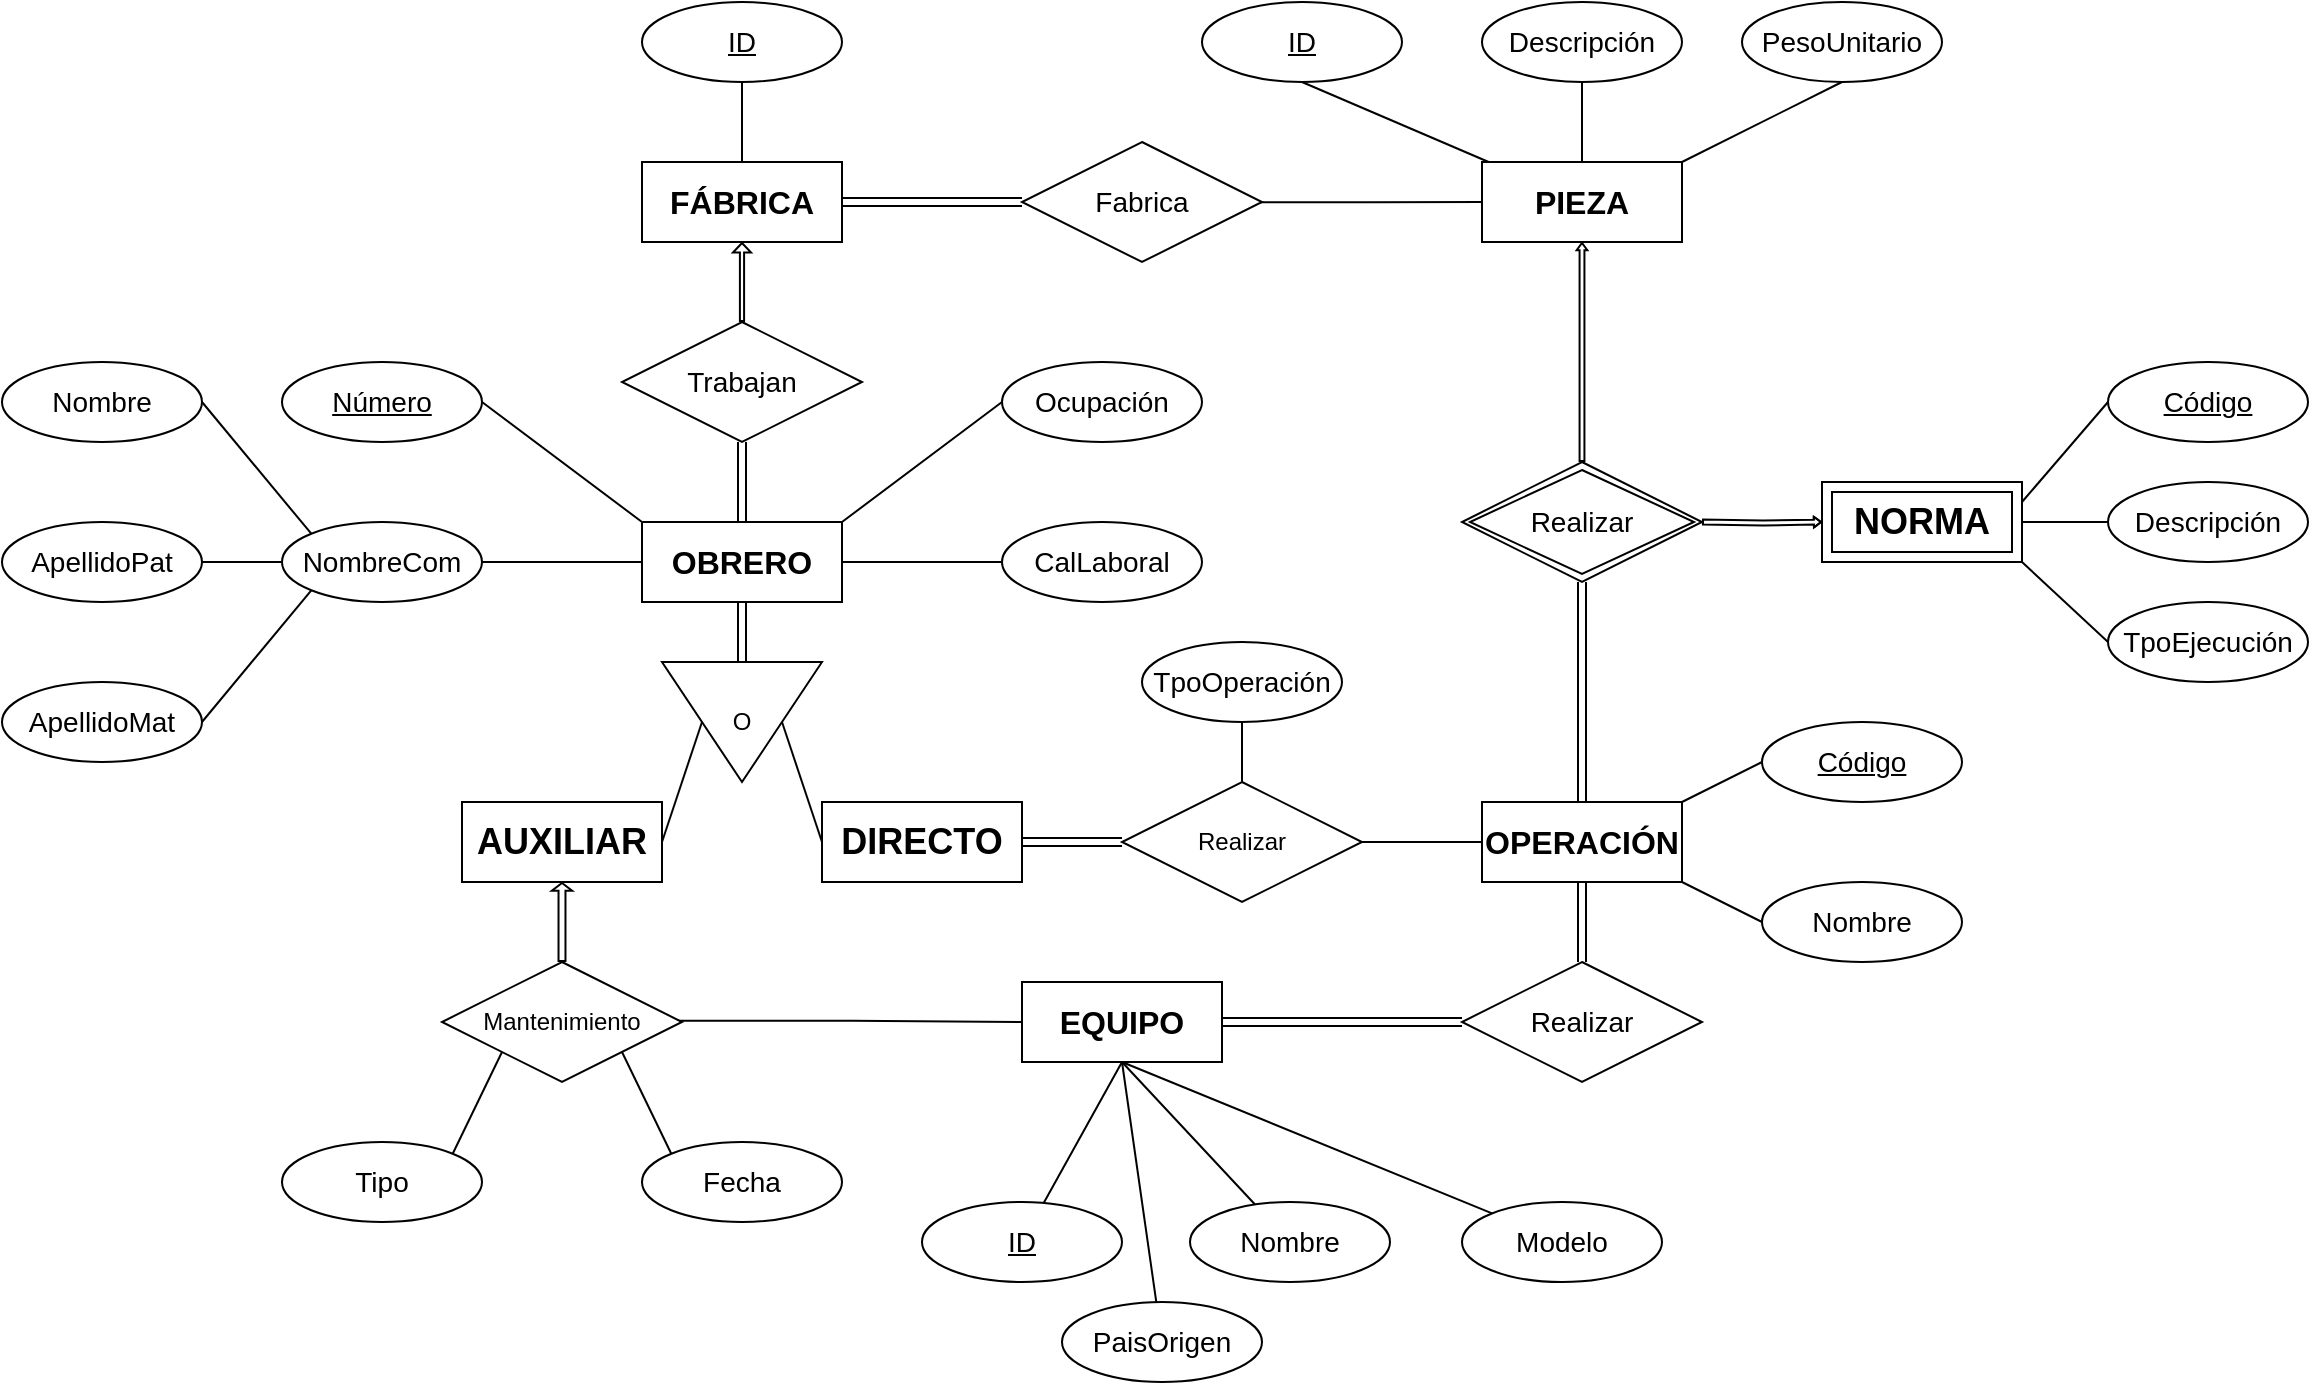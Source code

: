 <mxfile version="21.7.5" type="device">
  <diagram name="Página-1" id="gucw9Jnhs7fBbaw_C_Ma">
    <mxGraphModel dx="2307" dy="877" grid="1" gridSize="10" guides="1" tooltips="1" connect="1" arrows="1" fold="1" page="1" pageScale="1" pageWidth="827" pageHeight="1169" math="0" shadow="0">
      <root>
        <mxCell id="0" />
        <mxCell id="1" parent="0" />
        <mxCell id="MYoppmVudwnrYXey0cyg-1" style="edgeStyle=orthogonalEdgeStyle;rounded=0;orthogonalLoop=1;jettySize=auto;html=1;entryX=0.5;entryY=1;entryDx=0;entryDy=0;endArrow=none;endFill=0;" edge="1" parent="1" source="MYoppmVudwnrYXey0cyg-3" target="MYoppmVudwnrYXey0cyg-6">
          <mxGeometry relative="1" as="geometry" />
        </mxCell>
        <mxCell id="MYoppmVudwnrYXey0cyg-2" style="edgeStyle=orthogonalEdgeStyle;rounded=0;orthogonalLoop=1;jettySize=auto;html=1;exitX=1;exitY=0.5;exitDx=0;exitDy=0;endArrow=none;endFill=0;shape=link;" edge="1" parent="1" source="MYoppmVudwnrYXey0cyg-3" target="MYoppmVudwnrYXey0cyg-5">
          <mxGeometry relative="1" as="geometry" />
        </mxCell>
        <mxCell id="MYoppmVudwnrYXey0cyg-3" value="FÁBRICA" style="whiteSpace=wrap;html=1;align=center;fontStyle=1;fontSize=16;" vertex="1" parent="1">
          <mxGeometry x="40" y="160" width="100" height="40" as="geometry" />
        </mxCell>
        <mxCell id="MYoppmVudwnrYXey0cyg-4" style="edgeStyle=orthogonalEdgeStyle;rounded=0;orthogonalLoop=1;jettySize=auto;html=1;endArrow=none;endFill=0;exitX=0.959;exitY=0.502;exitDx=0;exitDy=0;exitPerimeter=0;" edge="1" parent="1" source="MYoppmVudwnrYXey0cyg-5" target="MYoppmVudwnrYXey0cyg-7">
          <mxGeometry relative="1" as="geometry">
            <mxPoint x="340" y="190" as="sourcePoint" />
          </mxGeometry>
        </mxCell>
        <mxCell id="MYoppmVudwnrYXey0cyg-5" value="Fabrica" style="shape=rhombus;perimeter=rhombusPerimeter;whiteSpace=wrap;html=1;align=center;fontSize=14;" vertex="1" parent="1">
          <mxGeometry x="230" y="150" width="120" height="60" as="geometry" />
        </mxCell>
        <mxCell id="MYoppmVudwnrYXey0cyg-6" value="ID" style="ellipse;whiteSpace=wrap;html=1;align=center;fontStyle=4;fontSize=14;" vertex="1" parent="1">
          <mxGeometry x="40" y="80" width="100" height="40" as="geometry" />
        </mxCell>
        <mxCell id="MYoppmVudwnrYXey0cyg-7" value="PIEZA" style="whiteSpace=wrap;html=1;align=center;fontStyle=1;fontSize=16;" vertex="1" parent="1">
          <mxGeometry x="460" y="160" width="100" height="40" as="geometry" />
        </mxCell>
        <mxCell id="MYoppmVudwnrYXey0cyg-8" style="rounded=0;orthogonalLoop=1;jettySize=auto;html=1;exitX=0.5;exitY=1;exitDx=0;exitDy=0;endArrow=none;endFill=0;" edge="1" parent="1" source="MYoppmVudwnrYXey0cyg-9" target="MYoppmVudwnrYXey0cyg-7">
          <mxGeometry relative="1" as="geometry" />
        </mxCell>
        <mxCell id="MYoppmVudwnrYXey0cyg-9" value="ID" style="ellipse;whiteSpace=wrap;html=1;align=center;fontStyle=4;fontSize=14;" vertex="1" parent="1">
          <mxGeometry x="320" y="80" width="100" height="40" as="geometry" />
        </mxCell>
        <mxCell id="MYoppmVudwnrYXey0cyg-10" style="edgeStyle=orthogonalEdgeStyle;rounded=0;orthogonalLoop=1;jettySize=auto;html=1;exitX=0.5;exitY=1;exitDx=0;exitDy=0;endArrow=none;endFill=0;" edge="1" parent="1" source="MYoppmVudwnrYXey0cyg-11" target="MYoppmVudwnrYXey0cyg-7">
          <mxGeometry relative="1" as="geometry" />
        </mxCell>
        <mxCell id="MYoppmVudwnrYXey0cyg-11" value="Descripción" style="ellipse;whiteSpace=wrap;html=1;align=center;fontSize=14;" vertex="1" parent="1">
          <mxGeometry x="460" y="80" width="100" height="40" as="geometry" />
        </mxCell>
        <mxCell id="MYoppmVudwnrYXey0cyg-12" style="rounded=0;orthogonalLoop=1;jettySize=auto;html=1;exitX=0.5;exitY=1;exitDx=0;exitDy=0;entryX=1;entryY=0;entryDx=0;entryDy=0;endArrow=none;endFill=0;" edge="1" parent="1" source="MYoppmVudwnrYXey0cyg-13" target="MYoppmVudwnrYXey0cyg-7">
          <mxGeometry relative="1" as="geometry" />
        </mxCell>
        <mxCell id="MYoppmVudwnrYXey0cyg-13" value="PesoUnitario" style="ellipse;whiteSpace=wrap;html=1;align=center;fontSize=14;" vertex="1" parent="1">
          <mxGeometry x="590" y="80" width="100" height="40" as="geometry" />
        </mxCell>
        <mxCell id="MYoppmVudwnrYXey0cyg-14" value="Código" style="ellipse;whiteSpace=wrap;html=1;align=center;fontStyle=4;fontSize=14;" vertex="1" parent="1">
          <mxGeometry x="773" y="260" width="100" height="40" as="geometry" />
        </mxCell>
        <mxCell id="MYoppmVudwnrYXey0cyg-15" value="Descripción" style="ellipse;whiteSpace=wrap;html=1;align=center;fontSize=14;" vertex="1" parent="1">
          <mxGeometry x="773" y="320" width="100" height="40" as="geometry" />
        </mxCell>
        <mxCell id="MYoppmVudwnrYXey0cyg-16" value="TpoEjecución" style="ellipse;whiteSpace=wrap;html=1;align=center;fontSize=14;" vertex="1" parent="1">
          <mxGeometry x="773" y="380" width="100" height="40" as="geometry" />
        </mxCell>
        <mxCell id="MYoppmVudwnrYXey0cyg-17" style="edgeStyle=orthogonalEdgeStyle;rounded=0;orthogonalLoop=1;jettySize=auto;html=1;exitX=1;exitY=0.5;exitDx=0;exitDy=0;entryX=0;entryY=0.5;entryDx=0;entryDy=0;endArrow=none;endFill=0;shape=link;" edge="1" parent="1" source="MYoppmVudwnrYXey0cyg-18" target="MYoppmVudwnrYXey0cyg-50">
          <mxGeometry relative="1" as="geometry" />
        </mxCell>
        <mxCell id="MYoppmVudwnrYXey0cyg-18" value="EQUIPO" style="whiteSpace=wrap;html=1;align=center;fontStyle=1;fontSize=16;" vertex="1" parent="1">
          <mxGeometry x="230" y="570" width="100" height="40" as="geometry" />
        </mxCell>
        <mxCell id="MYoppmVudwnrYXey0cyg-19" style="rounded=0;orthogonalLoop=1;jettySize=auto;html=1;entryX=0.5;entryY=1;entryDx=0;entryDy=0;endArrow=none;endFill=0;" edge="1" parent="1" source="MYoppmVudwnrYXey0cyg-20" target="MYoppmVudwnrYXey0cyg-18">
          <mxGeometry relative="1" as="geometry" />
        </mxCell>
        <mxCell id="MYoppmVudwnrYXey0cyg-20" value="ID" style="ellipse;whiteSpace=wrap;html=1;align=center;fontStyle=4;fontSize=14;" vertex="1" parent="1">
          <mxGeometry x="180" y="680" width="100" height="40" as="geometry" />
        </mxCell>
        <mxCell id="MYoppmVudwnrYXey0cyg-21" style="rounded=0;orthogonalLoop=1;jettySize=auto;html=1;entryX=0.5;entryY=1;entryDx=0;entryDy=0;endArrow=none;endFill=0;" edge="1" parent="1" source="MYoppmVudwnrYXey0cyg-22" target="MYoppmVudwnrYXey0cyg-18">
          <mxGeometry relative="1" as="geometry" />
        </mxCell>
        <mxCell id="MYoppmVudwnrYXey0cyg-22" value="Nombre" style="ellipse;whiteSpace=wrap;html=1;align=center;fontSize=14;" vertex="1" parent="1">
          <mxGeometry x="314" y="680" width="100" height="40" as="geometry" />
        </mxCell>
        <mxCell id="MYoppmVudwnrYXey0cyg-23" style="rounded=0;orthogonalLoop=1;jettySize=auto;html=1;entryX=0.5;entryY=1;entryDx=0;entryDy=0;endArrow=none;endFill=0;" edge="1" parent="1" source="MYoppmVudwnrYXey0cyg-24" target="MYoppmVudwnrYXey0cyg-18">
          <mxGeometry relative="1" as="geometry" />
        </mxCell>
        <mxCell id="MYoppmVudwnrYXey0cyg-24" value="Modelo" style="ellipse;whiteSpace=wrap;html=1;align=center;fontSize=14;" vertex="1" parent="1">
          <mxGeometry x="450" y="680" width="100" height="40" as="geometry" />
        </mxCell>
        <mxCell id="MYoppmVudwnrYXey0cyg-25" style="rounded=0;orthogonalLoop=1;jettySize=auto;html=1;entryX=0.5;entryY=1;entryDx=0;entryDy=0;endArrow=none;endFill=0;" edge="1" parent="1" source="MYoppmVudwnrYXey0cyg-26" target="MYoppmVudwnrYXey0cyg-18">
          <mxGeometry relative="1" as="geometry" />
        </mxCell>
        <mxCell id="MYoppmVudwnrYXey0cyg-26" value="PaisOrigen" style="ellipse;whiteSpace=wrap;html=1;align=center;fontSize=14;" vertex="1" parent="1">
          <mxGeometry x="250" y="730" width="100" height="40" as="geometry" />
        </mxCell>
        <mxCell id="MYoppmVudwnrYXey0cyg-27" value="O" style="triangle;whiteSpace=wrap;html=1;direction=south;" vertex="1" parent="1">
          <mxGeometry x="50" y="410" width="80" height="60" as="geometry" />
        </mxCell>
        <mxCell id="MYoppmVudwnrYXey0cyg-28" style="edgeStyle=orthogonalEdgeStyle;rounded=0;orthogonalLoop=1;jettySize=auto;html=1;exitX=0.5;exitY=1;exitDx=0;exitDy=0;endArrow=none;endFill=0;shape=link;" edge="1" parent="1" source="MYoppmVudwnrYXey0cyg-31" target="MYoppmVudwnrYXey0cyg-27">
          <mxGeometry relative="1" as="geometry" />
        </mxCell>
        <mxCell id="MYoppmVudwnrYXey0cyg-29" style="edgeStyle=orthogonalEdgeStyle;rounded=0;orthogonalLoop=1;jettySize=auto;html=1;entryX=0.5;entryY=1;entryDx=0;entryDy=0;endArrow=none;endFill=0;startArrow=none;startFill=0;shape=link;" edge="1" parent="1" source="MYoppmVudwnrYXey0cyg-31" target="MYoppmVudwnrYXey0cyg-52">
          <mxGeometry relative="1" as="geometry" />
        </mxCell>
        <mxCell id="MYoppmVudwnrYXey0cyg-30" style="edgeStyle=orthogonalEdgeStyle;rounded=0;orthogonalLoop=1;jettySize=auto;html=1;exitX=1;exitY=0.5;exitDx=0;exitDy=0;entryX=0;entryY=0.5;entryDx=0;entryDy=0;endArrow=none;endFill=0;" edge="1" parent="1" source="MYoppmVudwnrYXey0cyg-31" target="MYoppmVudwnrYXey0cyg-53">
          <mxGeometry relative="1" as="geometry" />
        </mxCell>
        <mxCell id="MYoppmVudwnrYXey0cyg-31" value="OBRERO" style="whiteSpace=wrap;html=1;align=center;fontStyle=1;fontSize=16;" vertex="1" parent="1">
          <mxGeometry x="40" y="340" width="100" height="40" as="geometry" />
        </mxCell>
        <mxCell id="MYoppmVudwnrYXey0cyg-32" style="edgeStyle=orthogonalEdgeStyle;rounded=0;orthogonalLoop=1;jettySize=auto;html=1;exitX=1;exitY=0.5;exitDx=0;exitDy=0;entryX=0;entryY=0.5;entryDx=0;entryDy=0;endArrow=none;endFill=0;shape=link;" edge="1" parent="1" source="MYoppmVudwnrYXey0cyg-66" target="MYoppmVudwnrYXey0cyg-77">
          <mxGeometry relative="1" as="geometry">
            <mxPoint x="230" y="500" as="sourcePoint" />
            <mxPoint x="280" y="500" as="targetPoint" />
          </mxGeometry>
        </mxCell>
        <mxCell id="MYoppmVudwnrYXey0cyg-33" style="rounded=0;orthogonalLoop=1;jettySize=auto;html=1;exitX=1;exitY=0.5;exitDx=0;exitDy=0;entryX=0;entryY=0;entryDx=0;entryDy=0;endArrow=none;endFill=0;" edge="1" parent="1" source="MYoppmVudwnrYXey0cyg-34" target="MYoppmVudwnrYXey0cyg-31">
          <mxGeometry relative="1" as="geometry" />
        </mxCell>
        <mxCell id="MYoppmVudwnrYXey0cyg-34" value="Número" style="ellipse;whiteSpace=wrap;html=1;align=center;fontStyle=4;fontSize=14;" vertex="1" parent="1">
          <mxGeometry x="-140" y="260" width="100" height="40" as="geometry" />
        </mxCell>
        <mxCell id="MYoppmVudwnrYXey0cyg-35" style="edgeStyle=orthogonalEdgeStyle;rounded=0;orthogonalLoop=1;jettySize=auto;html=1;exitX=1;exitY=0.5;exitDx=0;exitDy=0;entryX=0;entryY=0.5;entryDx=0;entryDy=0;endArrow=none;endFill=0;" edge="1" parent="1" source="MYoppmVudwnrYXey0cyg-36" target="MYoppmVudwnrYXey0cyg-31">
          <mxGeometry relative="1" as="geometry" />
        </mxCell>
        <mxCell id="MYoppmVudwnrYXey0cyg-36" value="NombreCom" style="ellipse;whiteSpace=wrap;html=1;align=center;fontSize=14;" vertex="1" parent="1">
          <mxGeometry x="-140" y="340" width="100" height="40" as="geometry" />
        </mxCell>
        <mxCell id="MYoppmVudwnrYXey0cyg-37" style="rounded=0;orthogonalLoop=1;jettySize=auto;html=1;exitX=1;exitY=0.5;exitDx=0;exitDy=0;entryX=0;entryY=0;entryDx=0;entryDy=0;endArrow=none;endFill=0;" edge="1" parent="1" source="MYoppmVudwnrYXey0cyg-38" target="MYoppmVudwnrYXey0cyg-36">
          <mxGeometry relative="1" as="geometry" />
        </mxCell>
        <mxCell id="MYoppmVudwnrYXey0cyg-38" value="Nombre" style="ellipse;whiteSpace=wrap;html=1;align=center;fontSize=14;" vertex="1" parent="1">
          <mxGeometry x="-280" y="260" width="100" height="40" as="geometry" />
        </mxCell>
        <mxCell id="MYoppmVudwnrYXey0cyg-39" style="edgeStyle=orthogonalEdgeStyle;rounded=0;orthogonalLoop=1;jettySize=auto;html=1;exitX=1;exitY=0.5;exitDx=0;exitDy=0;entryX=0;entryY=0.5;entryDx=0;entryDy=0;endArrow=none;endFill=0;" edge="1" parent="1" source="MYoppmVudwnrYXey0cyg-40" target="MYoppmVudwnrYXey0cyg-36">
          <mxGeometry relative="1" as="geometry" />
        </mxCell>
        <mxCell id="MYoppmVudwnrYXey0cyg-40" value="ApellidoPat" style="ellipse;whiteSpace=wrap;html=1;align=center;fontSize=14;" vertex="1" parent="1">
          <mxGeometry x="-280" y="340" width="100" height="40" as="geometry" />
        </mxCell>
        <mxCell id="MYoppmVudwnrYXey0cyg-41" style="rounded=0;orthogonalLoop=1;jettySize=auto;html=1;entryX=0;entryY=1;entryDx=0;entryDy=0;endArrow=none;endFill=0;exitX=1;exitY=0.5;exitDx=0;exitDy=0;" edge="1" parent="1" source="MYoppmVudwnrYXey0cyg-42" target="MYoppmVudwnrYXey0cyg-36">
          <mxGeometry relative="1" as="geometry" />
        </mxCell>
        <mxCell id="MYoppmVudwnrYXey0cyg-42" value="ApellidoMat" style="ellipse;whiteSpace=wrap;html=1;align=center;fontSize=14;" vertex="1" parent="1">
          <mxGeometry x="-280" y="420" width="100" height="40" as="geometry" />
        </mxCell>
        <mxCell id="MYoppmVudwnrYXey0cyg-43" style="edgeStyle=orthogonalEdgeStyle;rounded=0;orthogonalLoop=1;jettySize=auto;html=1;entryX=0.5;entryY=0;entryDx=0;entryDy=0;endArrow=none;endFill=0;shape=link;" edge="1" parent="1" source="MYoppmVudwnrYXey0cyg-45" target="MYoppmVudwnrYXey0cyg-50">
          <mxGeometry relative="1" as="geometry" />
        </mxCell>
        <mxCell id="MYoppmVudwnrYXey0cyg-44" style="edgeStyle=orthogonalEdgeStyle;rounded=0;orthogonalLoop=1;jettySize=auto;html=1;entryX=0.5;entryY=1;entryDx=0;entryDy=0;exitX=0.5;exitY=0;exitDx=0;exitDy=0;endArrow=none;endFill=0;shape=link;" edge="1" parent="1" source="MYoppmVudwnrYXey0cyg-45">
          <mxGeometry relative="1" as="geometry">
            <mxPoint x="510" y="370" as="targetPoint" />
          </mxGeometry>
        </mxCell>
        <mxCell id="MYoppmVudwnrYXey0cyg-45" value="OPERACIÓN" style="whiteSpace=wrap;html=1;align=center;fontStyle=1;fontSize=16;" vertex="1" parent="1">
          <mxGeometry x="460" y="480" width="100" height="40" as="geometry" />
        </mxCell>
        <mxCell id="MYoppmVudwnrYXey0cyg-46" style="rounded=0;orthogonalLoop=1;jettySize=auto;html=1;exitX=0;exitY=0.5;exitDx=0;exitDy=0;entryX=1;entryY=0;entryDx=0;entryDy=0;endArrow=none;endFill=0;" edge="1" parent="1" source="MYoppmVudwnrYXey0cyg-47" target="MYoppmVudwnrYXey0cyg-45">
          <mxGeometry relative="1" as="geometry" />
        </mxCell>
        <mxCell id="MYoppmVudwnrYXey0cyg-47" value="Código" style="ellipse;whiteSpace=wrap;html=1;align=center;fontStyle=4;fontSize=14;" vertex="1" parent="1">
          <mxGeometry x="600" y="440" width="100" height="40" as="geometry" />
        </mxCell>
        <mxCell id="MYoppmVudwnrYXey0cyg-48" style="rounded=0;orthogonalLoop=1;jettySize=auto;html=1;exitX=0;exitY=0.5;exitDx=0;exitDy=0;entryX=1;entryY=1;entryDx=0;entryDy=0;endArrow=none;endFill=0;" edge="1" parent="1" source="MYoppmVudwnrYXey0cyg-49" target="MYoppmVudwnrYXey0cyg-45">
          <mxGeometry relative="1" as="geometry" />
        </mxCell>
        <mxCell id="MYoppmVudwnrYXey0cyg-49" value="Nombre" style="ellipse;whiteSpace=wrap;html=1;align=center;fontSize=14;" vertex="1" parent="1">
          <mxGeometry x="600" y="520" width="100" height="40" as="geometry" />
        </mxCell>
        <mxCell id="MYoppmVudwnrYXey0cyg-50" value="Realizar" style="shape=rhombus;perimeter=rhombusPerimeter;whiteSpace=wrap;html=1;align=center;fontSize=14;" vertex="1" parent="1">
          <mxGeometry x="450" y="560" width="120" height="60" as="geometry" />
        </mxCell>
        <mxCell id="MYoppmVudwnrYXey0cyg-51" style="edgeStyle=orthogonalEdgeStyle;rounded=0;orthogonalLoop=1;jettySize=auto;html=1;entryX=0.5;entryY=1;entryDx=0;entryDy=0;endArrow=block;endFill=1;shape=flexArrow;width=2.093;endSize=1.26;endWidth=5.956;" edge="1" parent="1" source="MYoppmVudwnrYXey0cyg-52" target="MYoppmVudwnrYXey0cyg-3">
          <mxGeometry relative="1" as="geometry" />
        </mxCell>
        <mxCell id="MYoppmVudwnrYXey0cyg-52" value="Trabajan" style="shape=rhombus;perimeter=rhombusPerimeter;whiteSpace=wrap;html=1;align=center;fontSize=14;" vertex="1" parent="1">
          <mxGeometry x="30" y="240" width="120" height="60" as="geometry" />
        </mxCell>
        <mxCell id="MYoppmVudwnrYXey0cyg-53" value="CalLaboral" style="ellipse;whiteSpace=wrap;html=1;align=center;fontSize=14;" vertex="1" parent="1">
          <mxGeometry x="220" y="340" width="100" height="40" as="geometry" />
        </mxCell>
        <mxCell id="MYoppmVudwnrYXey0cyg-54" style="rounded=0;orthogonalLoop=1;jettySize=auto;html=1;exitX=0;exitY=0.5;exitDx=0;exitDy=0;entryX=1;entryY=0;entryDx=0;entryDy=0;endArrow=none;endFill=0;" edge="1" parent="1" source="MYoppmVudwnrYXey0cyg-55" target="MYoppmVudwnrYXey0cyg-31">
          <mxGeometry relative="1" as="geometry" />
        </mxCell>
        <mxCell id="MYoppmVudwnrYXey0cyg-55" value="Ocupación" style="ellipse;whiteSpace=wrap;html=1;align=center;fontSize=14;" vertex="1" parent="1">
          <mxGeometry x="220" y="260" width="100" height="40" as="geometry" />
        </mxCell>
        <mxCell id="MYoppmVudwnrYXey0cyg-56" style="edgeStyle=orthogonalEdgeStyle;rounded=0;orthogonalLoop=1;jettySize=auto;html=1;exitX=0.978;exitY=0.49;exitDx=0;exitDy=0;entryX=0;entryY=0.5;entryDx=0;entryDy=0;endArrow=none;endFill=0;exitPerimeter=0;" edge="1" parent="1" source="MYoppmVudwnrYXey0cyg-78" target="MYoppmVudwnrYXey0cyg-18">
          <mxGeometry relative="1" as="geometry">
            <mxPoint x="60" y="590" as="sourcePoint" />
          </mxGeometry>
        </mxCell>
        <mxCell id="MYoppmVudwnrYXey0cyg-57" style="rounded=0;orthogonalLoop=1;jettySize=auto;html=1;exitX=1;exitY=0;exitDx=0;exitDy=0;entryX=0;entryY=1;entryDx=0;entryDy=0;endArrow=none;endFill=0;" edge="1" parent="1" source="MYoppmVudwnrYXey0cyg-58" target="MYoppmVudwnrYXey0cyg-78">
          <mxGeometry relative="1" as="geometry">
            <mxPoint x="-30" y="605" as="targetPoint" />
          </mxGeometry>
        </mxCell>
        <mxCell id="MYoppmVudwnrYXey0cyg-58" value="Tipo" style="ellipse;whiteSpace=wrap;html=1;align=center;fontSize=14;" vertex="1" parent="1">
          <mxGeometry x="-140" y="650" width="100" height="40" as="geometry" />
        </mxCell>
        <mxCell id="MYoppmVudwnrYXey0cyg-59" style="edgeStyle=orthogonalEdgeStyle;rounded=0;orthogonalLoop=1;jettySize=auto;html=1;exitX=0.5;exitY=1;exitDx=0;exitDy=0;" edge="1" parent="1" source="MYoppmVudwnrYXey0cyg-58" target="MYoppmVudwnrYXey0cyg-58">
          <mxGeometry relative="1" as="geometry" />
        </mxCell>
        <mxCell id="MYoppmVudwnrYXey0cyg-60" style="rounded=0;orthogonalLoop=1;jettySize=auto;html=1;entryX=1;entryY=1;entryDx=0;entryDy=0;endArrow=none;endFill=0;exitX=0;exitY=0;exitDx=0;exitDy=0;" edge="1" parent="1" source="MYoppmVudwnrYXey0cyg-61" target="MYoppmVudwnrYXey0cyg-78">
          <mxGeometry relative="1" as="geometry">
            <mxPoint x="30" y="605" as="targetPoint" />
          </mxGeometry>
        </mxCell>
        <mxCell id="MYoppmVudwnrYXey0cyg-61" value="Fecha" style="ellipse;whiteSpace=wrap;html=1;align=center;fontSize=14;" vertex="1" parent="1">
          <mxGeometry x="40" y="650" width="100" height="40" as="geometry" />
        </mxCell>
        <mxCell id="MYoppmVudwnrYXey0cyg-62" style="edgeStyle=orthogonalEdgeStyle;rounded=0;orthogonalLoop=1;jettySize=auto;html=1;exitX=1;exitY=0.5;exitDx=0;exitDy=0;entryX=0;entryY=0.5;entryDx=0;entryDy=0;endArrow=none;endFill=0;" edge="1" parent="1" source="MYoppmVudwnrYXey0cyg-77" target="MYoppmVudwnrYXey0cyg-45">
          <mxGeometry relative="1" as="geometry">
            <mxPoint x="400" y="500" as="sourcePoint" />
          </mxGeometry>
        </mxCell>
        <mxCell id="MYoppmVudwnrYXey0cyg-63" style="rounded=0;orthogonalLoop=1;jettySize=auto;html=1;exitX=0;exitY=0.5;exitDx=0;exitDy=0;entryX=0.5;entryY=0;entryDx=0;entryDy=0;endArrow=none;endFill=0;" edge="1" parent="1" source="MYoppmVudwnrYXey0cyg-66" target="MYoppmVudwnrYXey0cyg-27">
          <mxGeometry relative="1" as="geometry">
            <mxPoint x="130" y="500" as="sourcePoint" />
          </mxGeometry>
        </mxCell>
        <mxCell id="MYoppmVudwnrYXey0cyg-64" value="TpoOperación" style="ellipse;whiteSpace=wrap;html=1;align=center;fontSize=14;" vertex="1" parent="1">
          <mxGeometry x="290" y="400" width="100" height="40" as="geometry" />
        </mxCell>
        <mxCell id="MYoppmVudwnrYXey0cyg-65" style="edgeStyle=orthogonalEdgeStyle;rounded=0;orthogonalLoop=1;jettySize=auto;html=1;exitX=1;exitY=0.5;exitDx=0;exitDy=0;entryX=0;entryY=0.5;entryDx=0;entryDy=0;endArrow=block;endFill=1;shape=flexArrow;width=2.432;endSize=0.855;endWidth=1.904;" edge="1" parent="1" target="MYoppmVudwnrYXey0cyg-74">
          <mxGeometry relative="1" as="geometry">
            <mxPoint x="667" y="380" as="targetPoint" />
            <mxPoint x="570" y="340.0" as="sourcePoint" />
          </mxGeometry>
        </mxCell>
        <mxCell id="MYoppmVudwnrYXey0cyg-66" value="DIRECTO" style="whiteSpace=wrap;html=1;align=center;fontStyle=1;fontSize=18;" vertex="1" parent="1">
          <mxGeometry x="130" y="480" width="100" height="40" as="geometry" />
        </mxCell>
        <mxCell id="MYoppmVudwnrYXey0cyg-67" style="edgeStyle=orthogonalEdgeStyle;rounded=0;orthogonalLoop=1;jettySize=auto;html=1;entryX=0.5;entryY=1;entryDx=0;entryDy=0;endArrow=none;endFill=0;exitX=0.484;exitY=0.02;exitDx=0;exitDy=0;exitPerimeter=0;" edge="1" parent="1" source="MYoppmVudwnrYXey0cyg-77" target="MYoppmVudwnrYXey0cyg-64">
          <mxGeometry relative="1" as="geometry">
            <mxPoint x="340" y="470" as="sourcePoint" />
          </mxGeometry>
        </mxCell>
        <mxCell id="MYoppmVudwnrYXey0cyg-68" style="rounded=0;orthogonalLoop=1;jettySize=auto;html=1;exitX=1;exitY=0.5;exitDx=0;exitDy=0;entryX=0.5;entryY=1;entryDx=0;entryDy=0;endArrow=none;endFill=0;" edge="1" parent="1" source="MYoppmVudwnrYXey0cyg-70" target="MYoppmVudwnrYXey0cyg-27">
          <mxGeometry relative="1" as="geometry" />
        </mxCell>
        <mxCell id="MYoppmVudwnrYXey0cyg-69" style="edgeStyle=orthogonalEdgeStyle;rounded=0;orthogonalLoop=1;jettySize=auto;html=1;exitX=0.5;exitY=1;exitDx=0;exitDy=0;entryX=0.5;entryY=0;entryDx=0;entryDy=0;endArrow=none;endFill=0;startArrow=block;startFill=1;shape=flexArrow;width=3.478;startSize=0.942;startWidth=5.658;" edge="1" parent="1" source="MYoppmVudwnrYXey0cyg-70" target="MYoppmVudwnrYXey0cyg-78">
          <mxGeometry relative="1" as="geometry">
            <mxPoint y="560" as="targetPoint" />
          </mxGeometry>
        </mxCell>
        <mxCell id="MYoppmVudwnrYXey0cyg-70" value="AUXILIAR" style="whiteSpace=wrap;html=1;align=center;fontStyle=1;fontSize=18;" vertex="1" parent="1">
          <mxGeometry x="-50" y="480" width="100" height="40" as="geometry" />
        </mxCell>
        <mxCell id="MYoppmVudwnrYXey0cyg-71" style="rounded=0;orthogonalLoop=1;jettySize=auto;html=1;exitX=1;exitY=0.25;exitDx=0;exitDy=0;entryX=0;entryY=0.5;entryDx=0;entryDy=0;endArrow=none;endFill=0;" edge="1" parent="1" source="MYoppmVudwnrYXey0cyg-74" target="MYoppmVudwnrYXey0cyg-14">
          <mxGeometry relative="1" as="geometry" />
        </mxCell>
        <mxCell id="MYoppmVudwnrYXey0cyg-72" style="edgeStyle=orthogonalEdgeStyle;rounded=0;orthogonalLoop=1;jettySize=auto;html=1;exitX=1;exitY=0.5;exitDx=0;exitDy=0;endArrow=none;endFill=0;" edge="1" parent="1" source="MYoppmVudwnrYXey0cyg-74" target="MYoppmVudwnrYXey0cyg-15">
          <mxGeometry relative="1" as="geometry" />
        </mxCell>
        <mxCell id="MYoppmVudwnrYXey0cyg-73" style="rounded=0;orthogonalLoop=1;jettySize=auto;html=1;exitX=1;exitY=1;exitDx=0;exitDy=0;entryX=0;entryY=0.5;entryDx=0;entryDy=0;endArrow=none;endFill=0;" edge="1" parent="1" source="MYoppmVudwnrYXey0cyg-74" target="MYoppmVudwnrYXey0cyg-16">
          <mxGeometry relative="1" as="geometry" />
        </mxCell>
        <mxCell id="MYoppmVudwnrYXey0cyg-74" value="NORMA" style="shape=ext;margin=3;double=1;whiteSpace=wrap;html=1;align=center;fontSize=18;fontStyle=1" vertex="1" parent="1">
          <mxGeometry x="630" y="320" width="100" height="40" as="geometry" />
        </mxCell>
        <mxCell id="MYoppmVudwnrYXey0cyg-75" value="Realizar" style="shape=rhombus;double=1;perimeter=rhombusPerimeter;whiteSpace=wrap;html=1;align=center;fontSize=14;" vertex="1" parent="1">
          <mxGeometry x="450" y="310" width="120" height="60" as="geometry" />
        </mxCell>
        <mxCell id="MYoppmVudwnrYXey0cyg-76" style="edgeStyle=orthogonalEdgeStyle;rounded=0;orthogonalLoop=1;jettySize=auto;html=1;exitX=0.5;exitY=0;exitDx=0;exitDy=0;entryX=0.5;entryY=1;entryDx=0;entryDy=0;endArrow=block;endFill=1;shape=flexArrow;width=2.432;endSize=0.855;endWidth=1.904;" edge="1" parent="1" source="MYoppmVudwnrYXey0cyg-75" target="MYoppmVudwnrYXey0cyg-7">
          <mxGeometry relative="1" as="geometry">
            <mxPoint x="600" y="260" as="targetPoint" />
            <mxPoint x="540" y="260.0" as="sourcePoint" />
          </mxGeometry>
        </mxCell>
        <mxCell id="MYoppmVudwnrYXey0cyg-77" value="Realizar" style="shape=rhombus;perimeter=rhombusPerimeter;whiteSpace=wrap;html=1;align=center;" vertex="1" parent="1">
          <mxGeometry x="280" y="470" width="120" height="60" as="geometry" />
        </mxCell>
        <mxCell id="MYoppmVudwnrYXey0cyg-78" value="Mantenimiento" style="shape=rhombus;perimeter=rhombusPerimeter;whiteSpace=wrap;html=1;align=center;" vertex="1" parent="1">
          <mxGeometry x="-60" y="560" width="120" height="60" as="geometry" />
        </mxCell>
      </root>
    </mxGraphModel>
  </diagram>
</mxfile>
